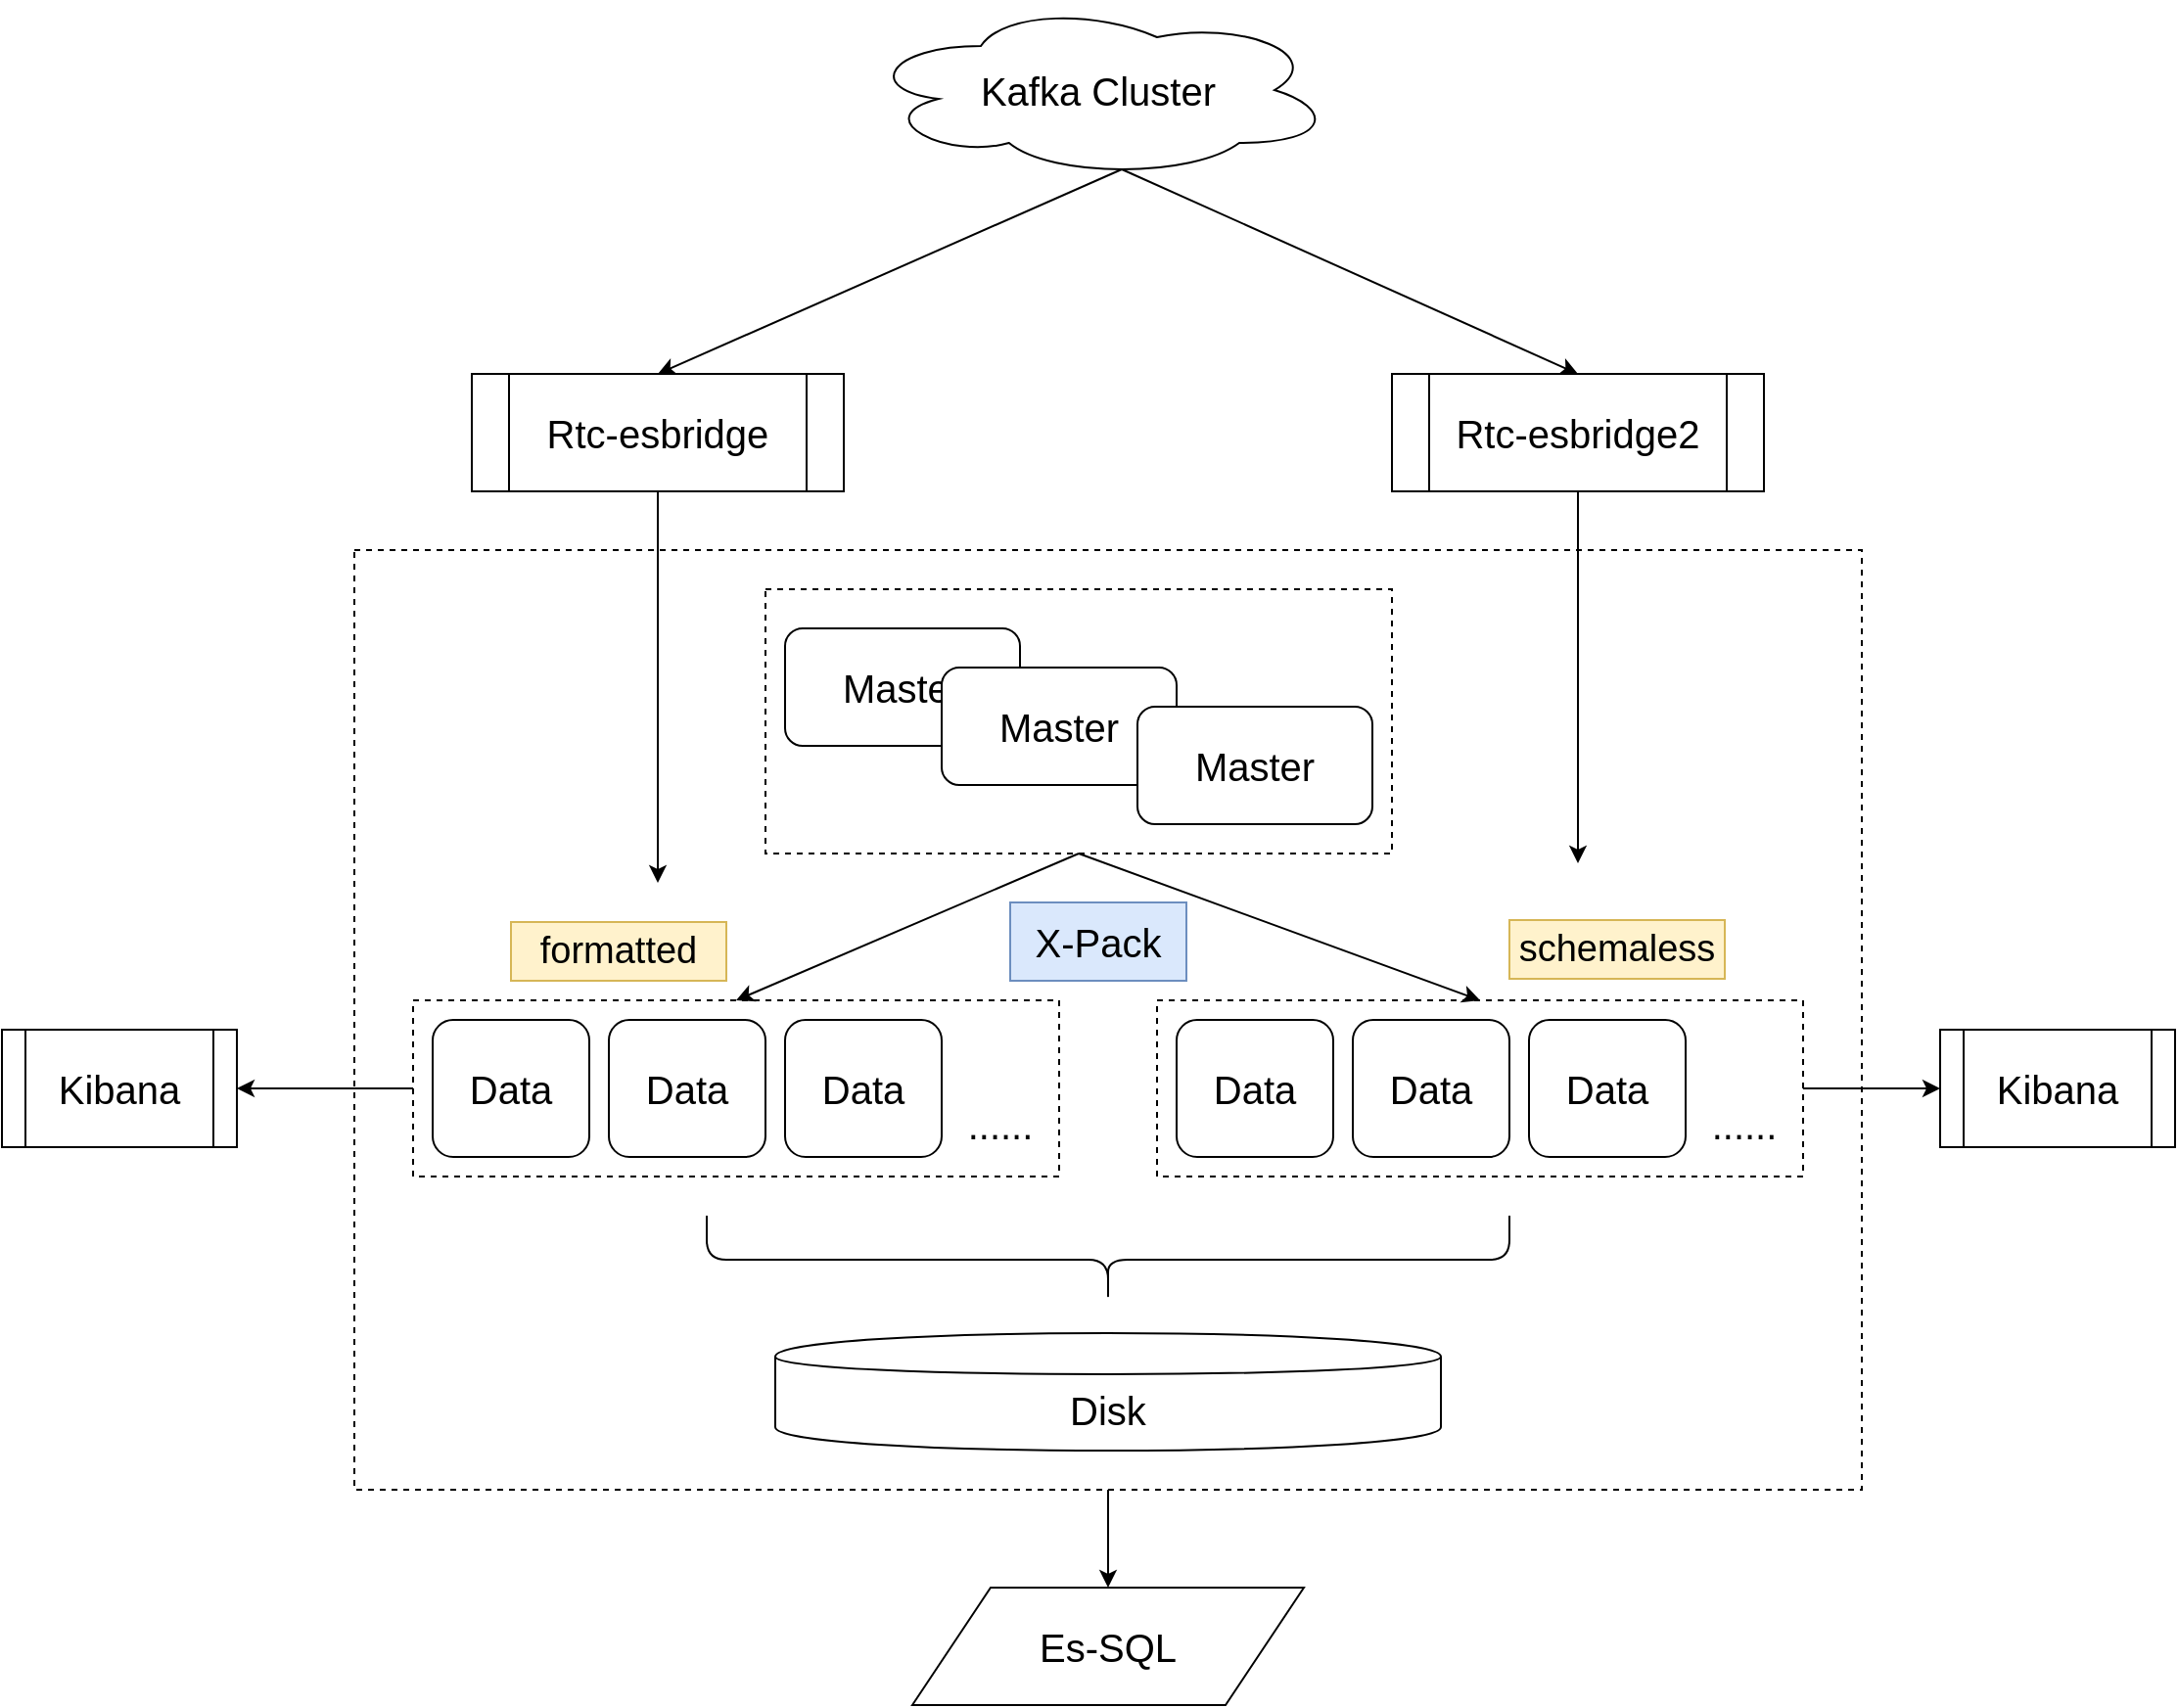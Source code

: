 <mxfile version="13.0.8" type="github">
  <diagram id="hZBGXZS_k1_bIU2yCeSZ" name="第 1 页">
    <mxGraphModel dx="1483" dy="833" grid="1" gridSize="10" guides="1" tooltips="1" connect="1" arrows="1" fold="1" page="1" pageScale="1" pageWidth="1920" pageHeight="1200" math="0" shadow="0">
      <root>
        <mxCell id="0" />
        <mxCell id="1" parent="0" />
        <mxCell id="UbMQhdMaV44JgTfOAoLv-56" value="" style="rounded=0;whiteSpace=wrap;html=1;fillColor=none;dashed=1;" vertex="1" parent="1">
          <mxGeometry x="480" y="440" width="770" height="480" as="geometry" />
        </mxCell>
        <mxCell id="UbMQhdMaV44JgTfOAoLv-43" value="" style="group" vertex="1" connectable="0" parent="1">
          <mxGeometry x="510" y="460" width="710" height="440" as="geometry" />
        </mxCell>
        <mxCell id="UbMQhdMaV44JgTfOAoLv-7" value="" style="group" vertex="1" connectable="0" parent="UbMQhdMaV44JgTfOAoLv-43">
          <mxGeometry x="180" width="320" height="135" as="geometry" />
        </mxCell>
        <mxCell id="UbMQhdMaV44JgTfOAoLv-1" value="&lt;font style=&quot;font-size: 20px&quot;&gt;Master&lt;/font&gt;" style="rounded=1;whiteSpace=wrap;html=1;" vertex="1" parent="UbMQhdMaV44JgTfOAoLv-7">
          <mxGeometry x="10" y="20" width="120" height="60" as="geometry" />
        </mxCell>
        <mxCell id="UbMQhdMaV44JgTfOAoLv-2" value="&lt;font style=&quot;font-size: 20px&quot;&gt;Master&lt;/font&gt;" style="rounded=1;whiteSpace=wrap;html=1;" vertex="1" parent="UbMQhdMaV44JgTfOAoLv-7">
          <mxGeometry x="90" y="40" width="120" height="60" as="geometry" />
        </mxCell>
        <mxCell id="UbMQhdMaV44JgTfOAoLv-3" value="&lt;font style=&quot;font-size: 20px&quot;&gt;Master&lt;/font&gt;" style="rounded=1;whiteSpace=wrap;html=1;" vertex="1" parent="UbMQhdMaV44JgTfOAoLv-7">
          <mxGeometry x="190" y="60" width="120" height="60" as="geometry" />
        </mxCell>
        <mxCell id="UbMQhdMaV44JgTfOAoLv-5" value="" style="rounded=0;whiteSpace=wrap;html=1;fillColor=none;dashed=1;" vertex="1" parent="UbMQhdMaV44JgTfOAoLv-7">
          <mxGeometry width="320" height="135" as="geometry" />
        </mxCell>
        <mxCell id="UbMQhdMaV44JgTfOAoLv-28" value="" style="group" vertex="1" connectable="0" parent="UbMQhdMaV44JgTfOAoLv-43">
          <mxGeometry y="210" width="330" height="90" as="geometry" />
        </mxCell>
        <mxCell id="UbMQhdMaV44JgTfOAoLv-8" value="&lt;font style=&quot;font-size: 20px&quot;&gt;Data&lt;/font&gt;" style="rounded=1;whiteSpace=wrap;html=1;fillColor=#ffffff;" vertex="1" parent="UbMQhdMaV44JgTfOAoLv-28">
          <mxGeometry x="10" y="10" width="80" height="70" as="geometry" />
        </mxCell>
        <mxCell id="UbMQhdMaV44JgTfOAoLv-9" value="&lt;font style=&quot;font-size: 20px&quot;&gt;Data&lt;/font&gt;" style="rounded=1;whiteSpace=wrap;html=1;fillColor=#ffffff;" vertex="1" parent="UbMQhdMaV44JgTfOAoLv-28">
          <mxGeometry x="100" y="10" width="80" height="70" as="geometry" />
        </mxCell>
        <mxCell id="UbMQhdMaV44JgTfOAoLv-12" value="&lt;font style=&quot;font-size: 20px&quot;&gt;Data&lt;/font&gt;" style="rounded=1;whiteSpace=wrap;html=1;fillColor=#ffffff;" vertex="1" parent="UbMQhdMaV44JgTfOAoLv-28">
          <mxGeometry x="190" y="10" width="80" height="70" as="geometry" />
        </mxCell>
        <mxCell id="UbMQhdMaV44JgTfOAoLv-13" value="" style="rounded=0;whiteSpace=wrap;html=1;fillColor=none;dashed=1;" vertex="1" parent="UbMQhdMaV44JgTfOAoLv-28">
          <mxGeometry width="330" height="90" as="geometry" />
        </mxCell>
        <mxCell id="UbMQhdMaV44JgTfOAoLv-25" value="&lt;font style=&quot;font-size: 20px&quot;&gt;......&lt;/font&gt;" style="text;html=1;strokeColor=none;fillColor=none;align=center;verticalAlign=middle;whiteSpace=wrap;rounded=0;dashed=1;" vertex="1" parent="UbMQhdMaV44JgTfOAoLv-28">
          <mxGeometry x="280" y="53" width="40" height="20" as="geometry" />
        </mxCell>
        <mxCell id="UbMQhdMaV44JgTfOAoLv-30" value="" style="group" vertex="1" connectable="0" parent="UbMQhdMaV44JgTfOAoLv-43">
          <mxGeometry x="380" y="210" width="330" height="90" as="geometry" />
        </mxCell>
        <mxCell id="UbMQhdMaV44JgTfOAoLv-31" value="&lt;font style=&quot;font-size: 20px&quot;&gt;Data&lt;/font&gt;" style="rounded=1;whiteSpace=wrap;html=1;fillColor=#ffffff;" vertex="1" parent="UbMQhdMaV44JgTfOAoLv-30">
          <mxGeometry x="10" y="10" width="80" height="70" as="geometry" />
        </mxCell>
        <mxCell id="UbMQhdMaV44JgTfOAoLv-32" value="&lt;font style=&quot;font-size: 20px&quot;&gt;Data&lt;/font&gt;" style="rounded=1;whiteSpace=wrap;html=1;fillColor=#ffffff;" vertex="1" parent="UbMQhdMaV44JgTfOAoLv-30">
          <mxGeometry x="100" y="10" width="80" height="70" as="geometry" />
        </mxCell>
        <mxCell id="UbMQhdMaV44JgTfOAoLv-33" value="&lt;font style=&quot;font-size: 20px&quot;&gt;Data&lt;/font&gt;" style="rounded=1;whiteSpace=wrap;html=1;fillColor=#ffffff;" vertex="1" parent="UbMQhdMaV44JgTfOAoLv-30">
          <mxGeometry x="190" y="10" width="80" height="70" as="geometry" />
        </mxCell>
        <mxCell id="UbMQhdMaV44JgTfOAoLv-34" value="" style="rounded=0;whiteSpace=wrap;html=1;fillColor=none;dashed=1;" vertex="1" parent="UbMQhdMaV44JgTfOAoLv-30">
          <mxGeometry width="330" height="90" as="geometry" />
        </mxCell>
        <mxCell id="UbMQhdMaV44JgTfOAoLv-35" value="&lt;font style=&quot;font-size: 20px&quot;&gt;......&lt;/font&gt;" style="text;html=1;strokeColor=none;fillColor=none;align=center;verticalAlign=middle;whiteSpace=wrap;rounded=0;dashed=1;" vertex="1" parent="UbMQhdMaV44JgTfOAoLv-30">
          <mxGeometry x="280" y="53" width="40" height="20" as="geometry" />
        </mxCell>
        <mxCell id="UbMQhdMaV44JgTfOAoLv-36" value="" style="endArrow=classic;html=1;exitX=0.5;exitY=1;exitDx=0;exitDy=0;entryX=0.5;entryY=0;entryDx=0;entryDy=0;" edge="1" parent="UbMQhdMaV44JgTfOAoLv-43" source="UbMQhdMaV44JgTfOAoLv-5" target="UbMQhdMaV44JgTfOAoLv-13">
          <mxGeometry width="50" height="50" relative="1" as="geometry">
            <mxPoint x="330" y="390" as="sourcePoint" />
            <mxPoint x="380" y="340" as="targetPoint" />
          </mxGeometry>
        </mxCell>
        <mxCell id="UbMQhdMaV44JgTfOAoLv-37" value="" style="endArrow=classic;html=1;exitX=0.5;exitY=1;exitDx=0;exitDy=0;entryX=0.5;entryY=0;entryDx=0;entryDy=0;" edge="1" parent="UbMQhdMaV44JgTfOAoLv-43" source="UbMQhdMaV44JgTfOAoLv-5" target="UbMQhdMaV44JgTfOAoLv-34">
          <mxGeometry width="50" height="50" relative="1" as="geometry">
            <mxPoint x="440" y="430" as="sourcePoint" />
            <mxPoint x="490" y="380" as="targetPoint" />
          </mxGeometry>
        </mxCell>
        <mxCell id="UbMQhdMaV44JgTfOAoLv-38" value="&lt;font style=&quot;font-size: 20px&quot;&gt;Disk&lt;/font&gt;" style="shape=cylinder;whiteSpace=wrap;html=1;boundedLbl=1;backgroundOutline=1;fillColor=#ffffff;" vertex="1" parent="UbMQhdMaV44JgTfOAoLv-43">
          <mxGeometry x="185" y="380" width="340" height="60" as="geometry" />
        </mxCell>
        <mxCell id="UbMQhdMaV44JgTfOAoLv-40" value="" style="shape=curlyBracket;whiteSpace=wrap;html=1;rounded=1;fillColor=none;rotation=-90;" vertex="1" parent="UbMQhdMaV44JgTfOAoLv-43">
          <mxGeometry x="332.5" y="137.5" width="45" height="410" as="geometry" />
        </mxCell>
        <mxCell id="UbMQhdMaV44JgTfOAoLv-41" value="&lt;font style=&quot;font-size: 19px&quot;&gt;formatted&lt;/font&gt;" style="text;html=1;strokeColor=#d6b656;fillColor=#fff2cc;align=center;verticalAlign=middle;whiteSpace=wrap;rounded=0;" vertex="1" parent="UbMQhdMaV44JgTfOAoLv-43">
          <mxGeometry x="50" y="170" width="110" height="30" as="geometry" />
        </mxCell>
        <mxCell id="UbMQhdMaV44JgTfOAoLv-42" value="&lt;font style=&quot;font-size: 19px&quot;&gt;schemaless&lt;/font&gt;" style="text;html=1;strokeColor=#d6b656;fillColor=#fff2cc;align=center;verticalAlign=middle;whiteSpace=wrap;rounded=0;" vertex="1" parent="UbMQhdMaV44JgTfOAoLv-43">
          <mxGeometry x="560" y="169" width="110" height="30" as="geometry" />
        </mxCell>
        <mxCell id="UbMQhdMaV44JgTfOAoLv-47" value="" style="endArrow=classic;html=1;exitX=0.5;exitY=1;exitDx=0;exitDy=0;" edge="1" parent="UbMQhdMaV44JgTfOAoLv-43" source="UbMQhdMaV44JgTfOAoLv-44">
          <mxGeometry width="50" height="50" relative="1" as="geometry">
            <mxPoint x="90" y="100" as="sourcePoint" />
            <mxPoint x="125" y="150" as="targetPoint" />
          </mxGeometry>
        </mxCell>
        <mxCell id="UbMQhdMaV44JgTfOAoLv-44" value="&lt;font style=&quot;font-size: 20px&quot;&gt;Rtc-esbridge&lt;/font&gt;" style="shape=process;whiteSpace=wrap;html=1;backgroundOutline=1;fillColor=#ffffff;" vertex="1" parent="1">
          <mxGeometry x="540" y="350" width="190" height="60" as="geometry" />
        </mxCell>
        <mxCell id="UbMQhdMaV44JgTfOAoLv-46" value="&lt;font style=&quot;font-size: 20px&quot;&gt;Rtc-esbridge2&lt;/font&gt;" style="shape=process;whiteSpace=wrap;html=1;backgroundOutline=1;fillColor=#ffffff;" vertex="1" parent="1">
          <mxGeometry x="1010" y="350" width="190" height="60" as="geometry" />
        </mxCell>
        <mxCell id="UbMQhdMaV44JgTfOAoLv-48" value="" style="endArrow=classic;html=1;exitX=0.5;exitY=1;exitDx=0;exitDy=0;" edge="1" parent="1" source="UbMQhdMaV44JgTfOAoLv-46">
          <mxGeometry width="50" height="50" relative="1" as="geometry">
            <mxPoint x="1290" y="510" as="sourcePoint" />
            <mxPoint x="1105" y="600" as="targetPoint" />
          </mxGeometry>
        </mxCell>
        <mxCell id="UbMQhdMaV44JgTfOAoLv-49" value="&lt;font style=&quot;font-size: 20px&quot;&gt;Kafka Cluster&lt;/font&gt;" style="ellipse;shape=cloud;whiteSpace=wrap;html=1;fillColor=#ffffff;" vertex="1" parent="1">
          <mxGeometry x="740" y="160" width="240" height="90" as="geometry" />
        </mxCell>
        <mxCell id="UbMQhdMaV44JgTfOAoLv-50" value="" style="endArrow=classic;html=1;exitX=0.55;exitY=0.95;exitDx=0;exitDy=0;exitPerimeter=0;entryX=0.5;entryY=0;entryDx=0;entryDy=0;" edge="1" parent="1" source="UbMQhdMaV44JgTfOAoLv-49" target="UbMQhdMaV44JgTfOAoLv-44">
          <mxGeometry width="50" height="50" relative="1" as="geometry">
            <mxPoint x="850" y="360" as="sourcePoint" />
            <mxPoint x="900" y="310" as="targetPoint" />
          </mxGeometry>
        </mxCell>
        <mxCell id="UbMQhdMaV44JgTfOAoLv-51" value="" style="endArrow=classic;html=1;exitX=0.55;exitY=0.95;exitDx=0;exitDy=0;exitPerimeter=0;entryX=0.5;entryY=0;entryDx=0;entryDy=0;" edge="1" parent="1" source="UbMQhdMaV44JgTfOAoLv-49" target="UbMQhdMaV44JgTfOAoLv-46">
          <mxGeometry width="50" height="50" relative="1" as="geometry">
            <mxPoint x="900" y="370" as="sourcePoint" />
            <mxPoint x="950" y="320" as="targetPoint" />
          </mxGeometry>
        </mxCell>
        <mxCell id="UbMQhdMaV44JgTfOAoLv-52" value="&lt;font style=&quot;font-size: 20px&quot;&gt;Kibana&lt;/font&gt;" style="shape=process;whiteSpace=wrap;html=1;backgroundOutline=1;fillColor=#ffffff;" vertex="1" parent="1">
          <mxGeometry x="300" y="685" width="120" height="60" as="geometry" />
        </mxCell>
        <mxCell id="UbMQhdMaV44JgTfOAoLv-53" value="" style="endArrow=classic;html=1;exitX=0;exitY=0.5;exitDx=0;exitDy=0;entryX=1;entryY=0.5;entryDx=0;entryDy=0;" edge="1" parent="1" source="UbMQhdMaV44JgTfOAoLv-13" target="UbMQhdMaV44JgTfOAoLv-52">
          <mxGeometry width="50" height="50" relative="1" as="geometry">
            <mxPoint x="480" y="850" as="sourcePoint" />
            <mxPoint x="480" y="810" as="targetPoint" />
          </mxGeometry>
        </mxCell>
        <mxCell id="UbMQhdMaV44JgTfOAoLv-54" value="&lt;font style=&quot;font-size: 20px&quot;&gt;Kibana&lt;/font&gt;" style="shape=process;whiteSpace=wrap;html=1;backgroundOutline=1;fillColor=#ffffff;" vertex="1" parent="1">
          <mxGeometry x="1290" y="685" width="120" height="60" as="geometry" />
        </mxCell>
        <mxCell id="UbMQhdMaV44JgTfOAoLv-55" value="" style="endArrow=classic;html=1;exitX=1;exitY=0.5;exitDx=0;exitDy=0;entryX=0;entryY=0.5;entryDx=0;entryDy=0;" edge="1" parent="1" source="UbMQhdMaV44JgTfOAoLv-34" target="UbMQhdMaV44JgTfOAoLv-54">
          <mxGeometry width="50" height="50" relative="1" as="geometry">
            <mxPoint x="1260" y="870" as="sourcePoint" />
            <mxPoint x="1310" y="820" as="targetPoint" />
          </mxGeometry>
        </mxCell>
        <mxCell id="UbMQhdMaV44JgTfOAoLv-57" value="&lt;font style=&quot;font-size: 20px&quot;&gt;Es-SQL&lt;/font&gt;" style="shape=parallelogram;perimeter=parallelogramPerimeter;whiteSpace=wrap;html=1;fillColor=#ffffff;" vertex="1" parent="1">
          <mxGeometry x="765" y="970" width="200" height="60" as="geometry" />
        </mxCell>
        <mxCell id="UbMQhdMaV44JgTfOAoLv-58" value="" style="endArrow=classic;html=1;exitX=0.5;exitY=1;exitDx=0;exitDy=0;" edge="1" parent="1" source="UbMQhdMaV44JgTfOAoLv-56" target="UbMQhdMaV44JgTfOAoLv-57">
          <mxGeometry width="50" height="50" relative="1" as="geometry">
            <mxPoint x="1060" y="1010" as="sourcePoint" />
            <mxPoint x="865" y="980" as="targetPoint" />
          </mxGeometry>
        </mxCell>
        <mxCell id="UbMQhdMaV44JgTfOAoLv-59" value="&lt;font style=&quot;font-size: 20px&quot;&gt;X-Pack&lt;/font&gt;" style="text;html=1;strokeColor=#6c8ebf;fillColor=#dae8fc;align=center;verticalAlign=middle;whiteSpace=wrap;rounded=0;" vertex="1" parent="1">
          <mxGeometry x="815" y="620" width="90" height="40" as="geometry" />
        </mxCell>
      </root>
    </mxGraphModel>
  </diagram>
</mxfile>
